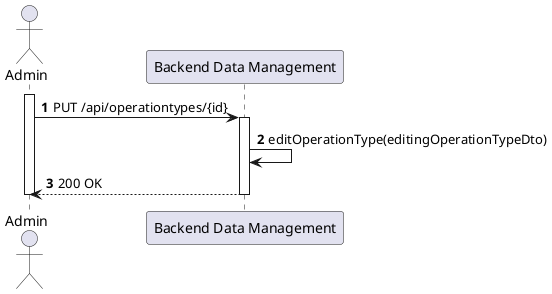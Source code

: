 @startuml process-view
autonumber

actor "Admin" as ADM
participant "Backend Data Management" as BDM

activate ADM
ADM-> BDM : PUT /api/operationtypes/{id}
activate BDM
    BDM -> BDM : editOperationType(editingOperationTypeDto)
    ADM<-- BDM : 200 OK
deactivate BDM
deactivate ADM

@enduml